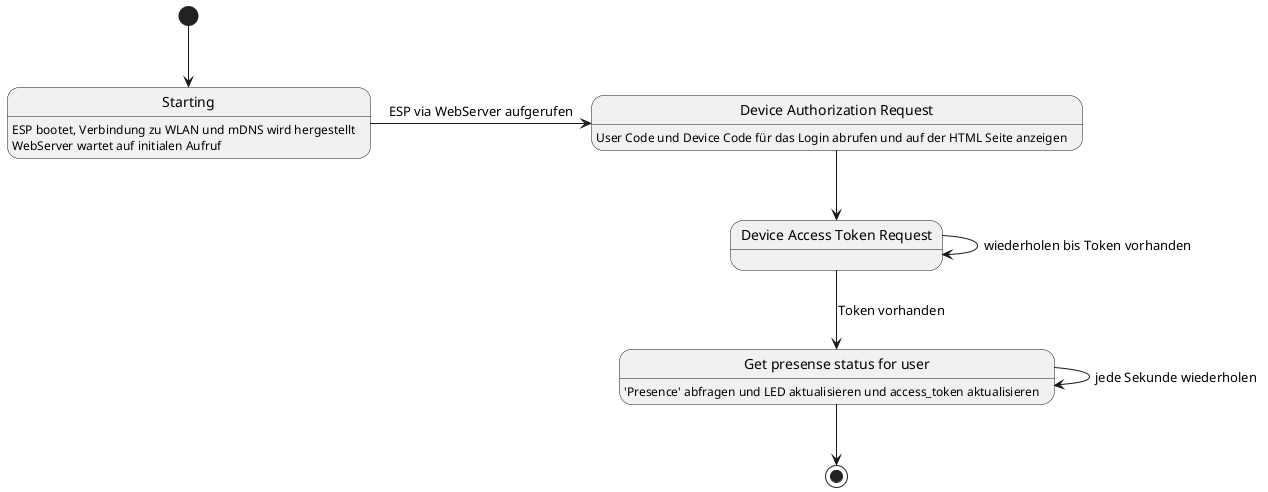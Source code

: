 @startuml
[*] --> Starting
Starting : ESP bootet, Verbindung zu WLAN und mDNS wird hergestellt
Starting : WebServer wartet auf initialen Aufruf

state "Device Authorization Request" as DeviceAuthRequest
DeviceAuthRequest: User Code und Device Code für das Login abrufen und auf der HTML Seite anzeigen

Starting -> DeviceAuthRequest : ESP via WebServer aufgerufen

state "Device Access Token Request" as DeviceAccessTokenRequest
DeviceAuthRequest --> DeviceAccessTokenRequest
DeviceAccessTokenRequest --> DeviceAccessTokenRequest : wiederholen bis Token vorhanden
DeviceAccessTokenRequest --> PresenceLoop : Token vorhanden


state "Get presense status for user" as PresenceLoop
PresenceLoop: 'Presence' abfragen und LED aktualisieren und access_token aktualisieren
PresenceLoop --> PresenceLoop : jede Sekunde wiederholen

PresenceLoop --> [*]
@enduml
